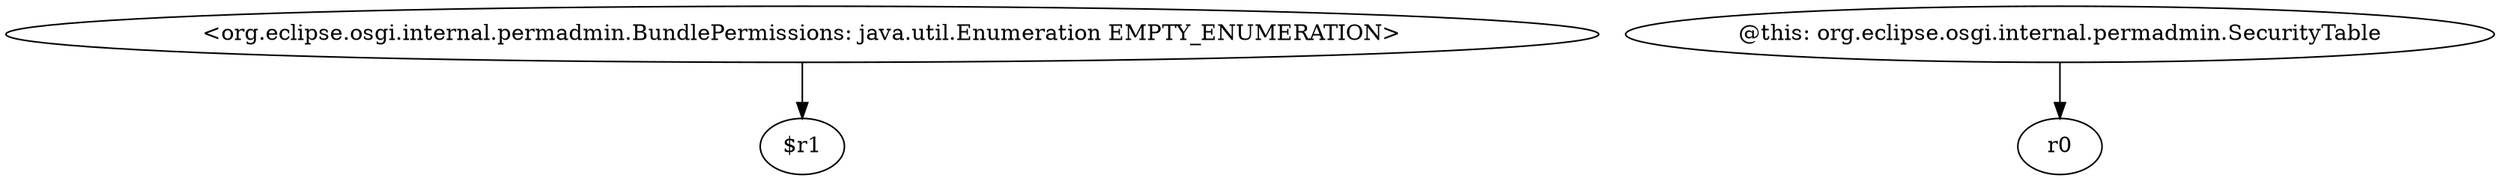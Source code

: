 digraph g {
0[label="<org.eclipse.osgi.internal.permadmin.BundlePermissions: java.util.Enumeration EMPTY_ENUMERATION>"]
1[label="$r1"]
0->1[label=""]
2[label="@this: org.eclipse.osgi.internal.permadmin.SecurityTable"]
3[label="r0"]
2->3[label=""]
}